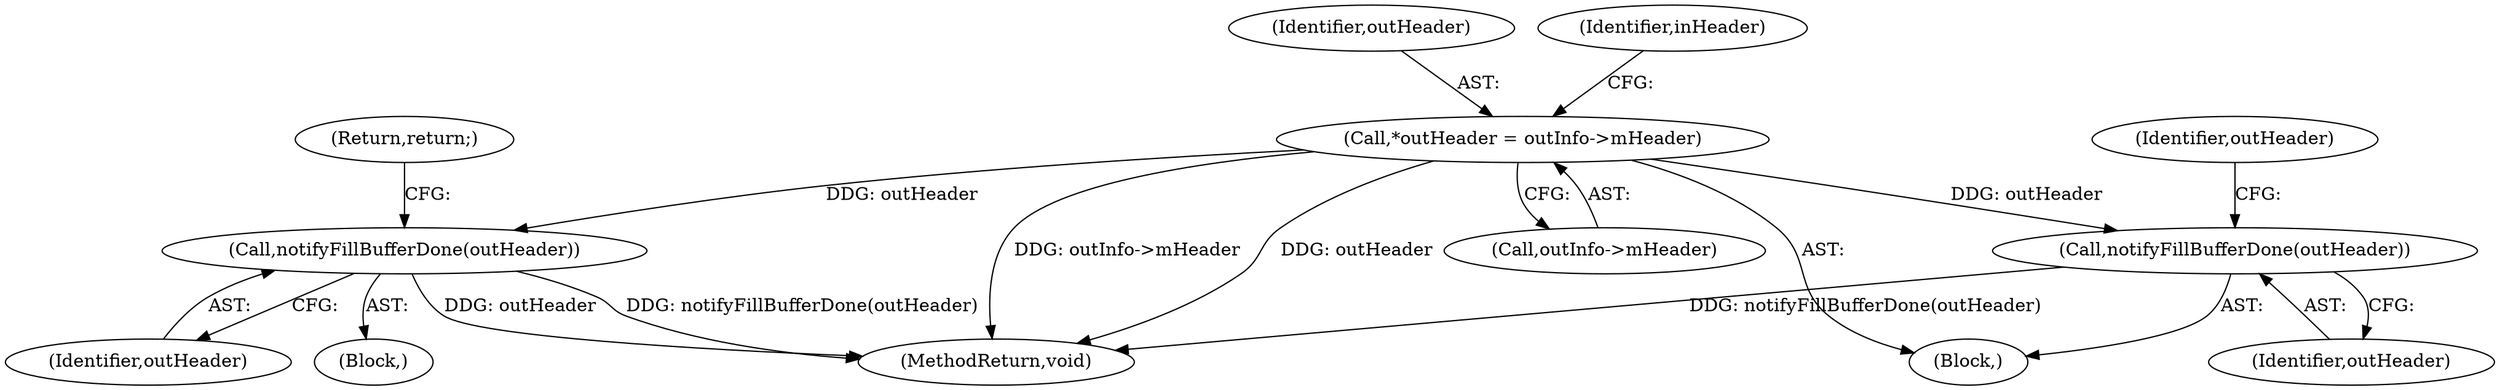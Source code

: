 digraph "0_Android_7cea5cb64b83d690fe02bc210bbdf08f5a87636f@pointer" {
"1000142" [label="(Call,*outHeader = outInfo->mHeader)"];
"1000180" [label="(Call,notifyFillBufferDone(outHeader))"];
"1000319" [label="(Call,notifyFillBufferDone(outHeader))"];
"1000180" [label="(Call,notifyFillBufferDone(outHeader))"];
"1000182" [label="(Return,return;)"];
"1000153" [label="(Block,)"];
"1000320" [label="(Identifier,outHeader)"];
"1000322" [label="(Identifier,outHeader)"];
"1000143" [label="(Identifier,outHeader)"];
"1000319" [label="(Call,notifyFillBufferDone(outHeader))"];
"1000144" [label="(Call,outInfo->mHeader)"];
"1000324" [label="(MethodReturn,void)"];
"1000150" [label="(Identifier,inHeader)"];
"1000181" [label="(Identifier,outHeader)"];
"1000142" [label="(Call,*outHeader = outInfo->mHeader)"];
"1000124" [label="(Block,)"];
"1000142" -> "1000124"  [label="AST: "];
"1000142" -> "1000144"  [label="CFG: "];
"1000143" -> "1000142"  [label="AST: "];
"1000144" -> "1000142"  [label="AST: "];
"1000150" -> "1000142"  [label="CFG: "];
"1000142" -> "1000324"  [label="DDG: outInfo->mHeader"];
"1000142" -> "1000324"  [label="DDG: outHeader"];
"1000142" -> "1000180"  [label="DDG: outHeader"];
"1000142" -> "1000319"  [label="DDG: outHeader"];
"1000180" -> "1000153"  [label="AST: "];
"1000180" -> "1000181"  [label="CFG: "];
"1000181" -> "1000180"  [label="AST: "];
"1000182" -> "1000180"  [label="CFG: "];
"1000180" -> "1000324"  [label="DDG: outHeader"];
"1000180" -> "1000324"  [label="DDG: notifyFillBufferDone(outHeader)"];
"1000319" -> "1000124"  [label="AST: "];
"1000319" -> "1000320"  [label="CFG: "];
"1000320" -> "1000319"  [label="AST: "];
"1000322" -> "1000319"  [label="CFG: "];
"1000319" -> "1000324"  [label="DDG: notifyFillBufferDone(outHeader)"];
}
